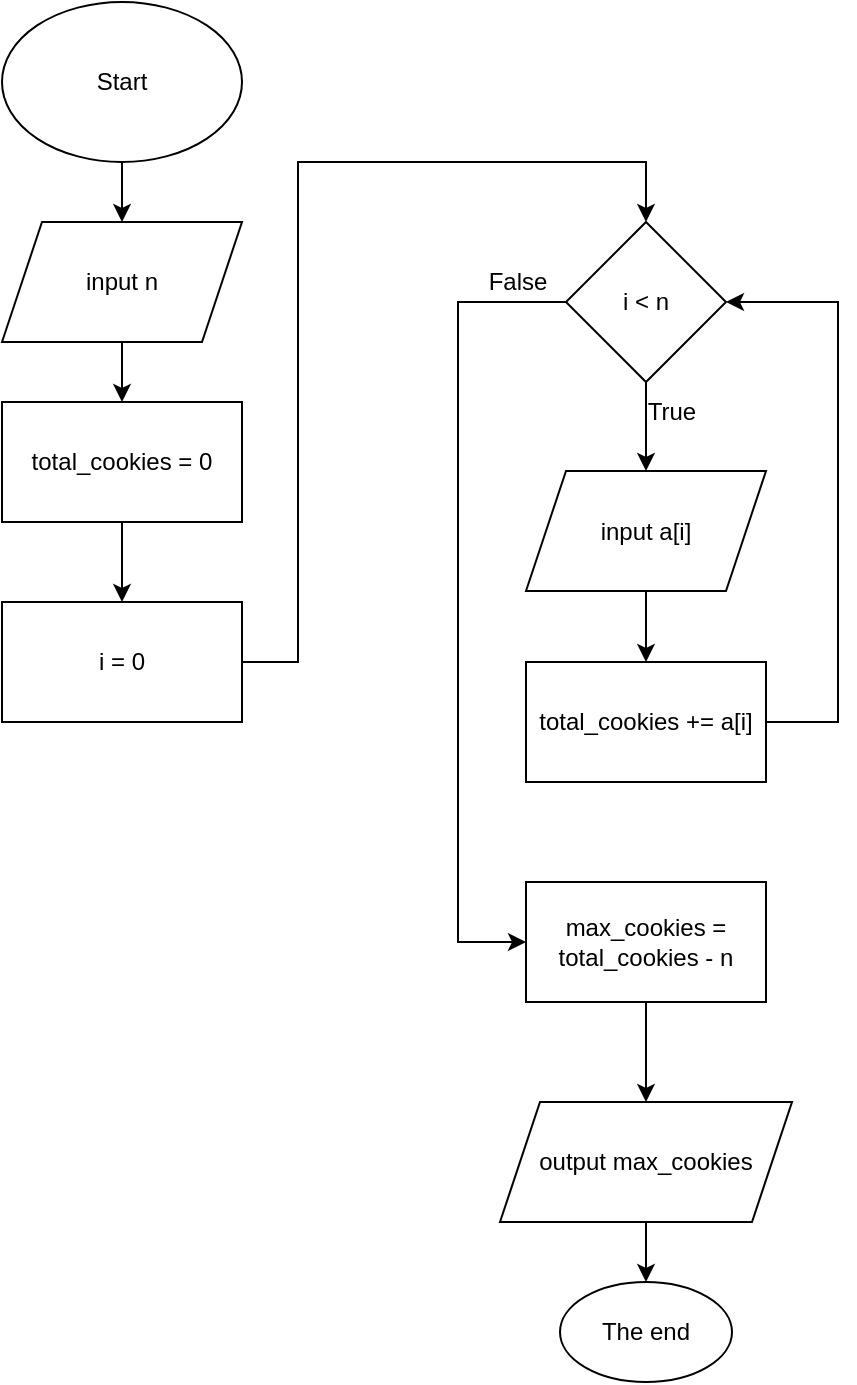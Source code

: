 <mxfile version="24.9.3">
  <diagram name="Сторінка-1" id="RgTyeSy3RNFfetDfNSu-">
    <mxGraphModel dx="787" dy="817" grid="1" gridSize="10" guides="1" tooltips="1" connect="1" arrows="1" fold="1" page="1" pageScale="1" pageWidth="827" pageHeight="1169" math="0" shadow="0">
      <root>
        <mxCell id="0" />
        <mxCell id="1" parent="0" />
        <mxCell id="35Yu4wGywBMJOQo0ZLuj-3" value="" style="edgeStyle=orthogonalEdgeStyle;rounded=0;orthogonalLoop=1;jettySize=auto;html=1;" edge="1" parent="1" source="35Yu4wGywBMJOQo0ZLuj-1" target="35Yu4wGywBMJOQo0ZLuj-2">
          <mxGeometry relative="1" as="geometry" />
        </mxCell>
        <mxCell id="35Yu4wGywBMJOQo0ZLuj-1" value="Start" style="ellipse;whiteSpace=wrap;html=1;" vertex="1" parent="1">
          <mxGeometry x="212" y="30" width="120" height="80" as="geometry" />
        </mxCell>
        <mxCell id="35Yu4wGywBMJOQo0ZLuj-5" value="" style="edgeStyle=orthogonalEdgeStyle;rounded=0;orthogonalLoop=1;jettySize=auto;html=1;" edge="1" parent="1" source="35Yu4wGywBMJOQo0ZLuj-2" target="35Yu4wGywBMJOQo0ZLuj-4">
          <mxGeometry relative="1" as="geometry" />
        </mxCell>
        <mxCell id="35Yu4wGywBMJOQo0ZLuj-2" value="input n" style="shape=parallelogram;perimeter=parallelogramPerimeter;whiteSpace=wrap;html=1;fixedSize=1;" vertex="1" parent="1">
          <mxGeometry x="212" y="140" width="120" height="60" as="geometry" />
        </mxCell>
        <mxCell id="35Yu4wGywBMJOQo0ZLuj-7" value="" style="edgeStyle=orthogonalEdgeStyle;rounded=0;orthogonalLoop=1;jettySize=auto;html=1;" edge="1" parent="1" source="35Yu4wGywBMJOQo0ZLuj-4" target="35Yu4wGywBMJOQo0ZLuj-6">
          <mxGeometry relative="1" as="geometry" />
        </mxCell>
        <mxCell id="35Yu4wGywBMJOQo0ZLuj-4" value="total_cookies = 0" style="whiteSpace=wrap;html=1;" vertex="1" parent="1">
          <mxGeometry x="212" y="230" width="120" height="60" as="geometry" />
        </mxCell>
        <mxCell id="35Yu4wGywBMJOQo0ZLuj-9" value="" style="edgeStyle=orthogonalEdgeStyle;rounded=0;orthogonalLoop=1;jettySize=auto;html=1;" edge="1" parent="1" source="35Yu4wGywBMJOQo0ZLuj-6" target="35Yu4wGywBMJOQo0ZLuj-8">
          <mxGeometry relative="1" as="geometry">
            <Array as="points">
              <mxPoint x="360" y="360" />
              <mxPoint x="360" y="110" />
              <mxPoint x="534" y="110" />
            </Array>
          </mxGeometry>
        </mxCell>
        <mxCell id="35Yu4wGywBMJOQo0ZLuj-6" value="i = 0" style="whiteSpace=wrap;html=1;" vertex="1" parent="1">
          <mxGeometry x="212" y="330" width="120" height="60" as="geometry" />
        </mxCell>
        <mxCell id="35Yu4wGywBMJOQo0ZLuj-11" value="" style="edgeStyle=orthogonalEdgeStyle;rounded=0;orthogonalLoop=1;jettySize=auto;html=1;" edge="1" parent="1" source="35Yu4wGywBMJOQo0ZLuj-8" target="35Yu4wGywBMJOQo0ZLuj-10">
          <mxGeometry relative="1" as="geometry" />
        </mxCell>
        <mxCell id="35Yu4wGywBMJOQo0ZLuj-18" style="edgeStyle=orthogonalEdgeStyle;rounded=0;orthogonalLoop=1;jettySize=auto;html=1;entryX=0;entryY=0.5;entryDx=0;entryDy=0;" edge="1" parent="1" source="35Yu4wGywBMJOQo0ZLuj-8" target="35Yu4wGywBMJOQo0ZLuj-15">
          <mxGeometry relative="1" as="geometry">
            <Array as="points">
              <mxPoint x="440" y="180" />
              <mxPoint x="440" y="500" />
            </Array>
          </mxGeometry>
        </mxCell>
        <mxCell id="35Yu4wGywBMJOQo0ZLuj-8" value="i &amp;lt; n" style="rhombus;whiteSpace=wrap;html=1;" vertex="1" parent="1">
          <mxGeometry x="494" y="140" width="80" height="80" as="geometry" />
        </mxCell>
        <mxCell id="35Yu4wGywBMJOQo0ZLuj-13" value="" style="edgeStyle=orthogonalEdgeStyle;rounded=0;orthogonalLoop=1;jettySize=auto;html=1;" edge="1" parent="1" source="35Yu4wGywBMJOQo0ZLuj-10" target="35Yu4wGywBMJOQo0ZLuj-12">
          <mxGeometry relative="1" as="geometry" />
        </mxCell>
        <mxCell id="35Yu4wGywBMJOQo0ZLuj-10" value="input a[i]" style="shape=parallelogram;perimeter=parallelogramPerimeter;whiteSpace=wrap;html=1;fixedSize=1;" vertex="1" parent="1">
          <mxGeometry x="474" y="264.5" width="120" height="60" as="geometry" />
        </mxCell>
        <mxCell id="35Yu4wGywBMJOQo0ZLuj-14" style="edgeStyle=orthogonalEdgeStyle;rounded=0;orthogonalLoop=1;jettySize=auto;html=1;entryX=1;entryY=0.5;entryDx=0;entryDy=0;" edge="1" parent="1" source="35Yu4wGywBMJOQo0ZLuj-12" target="35Yu4wGywBMJOQo0ZLuj-8">
          <mxGeometry relative="1" as="geometry">
            <Array as="points">
              <mxPoint x="630" y="390" />
              <mxPoint x="630" y="180" />
            </Array>
          </mxGeometry>
        </mxCell>
        <mxCell id="35Yu4wGywBMJOQo0ZLuj-12" value="total_cookies += a[i]" style="whiteSpace=wrap;html=1;" vertex="1" parent="1">
          <mxGeometry x="474" y="360" width="120" height="60" as="geometry" />
        </mxCell>
        <mxCell id="35Yu4wGywBMJOQo0ZLuj-17" value="" style="edgeStyle=orthogonalEdgeStyle;rounded=0;orthogonalLoop=1;jettySize=auto;html=1;" edge="1" parent="1" source="35Yu4wGywBMJOQo0ZLuj-15" target="35Yu4wGywBMJOQo0ZLuj-16">
          <mxGeometry relative="1" as="geometry" />
        </mxCell>
        <mxCell id="35Yu4wGywBMJOQo0ZLuj-15" value="max_cookies = total_cookies - n" style="rounded=0;whiteSpace=wrap;html=1;" vertex="1" parent="1">
          <mxGeometry x="474" y="470" width="120" height="60" as="geometry" />
        </mxCell>
        <mxCell id="35Yu4wGywBMJOQo0ZLuj-20" value="" style="edgeStyle=orthogonalEdgeStyle;rounded=0;orthogonalLoop=1;jettySize=auto;html=1;" edge="1" parent="1" source="35Yu4wGywBMJOQo0ZLuj-16" target="35Yu4wGywBMJOQo0ZLuj-19">
          <mxGeometry relative="1" as="geometry" />
        </mxCell>
        <mxCell id="35Yu4wGywBMJOQo0ZLuj-16" value="output max_cookies" style="shape=parallelogram;perimeter=parallelogramPerimeter;whiteSpace=wrap;html=1;fixedSize=1;rounded=0;" vertex="1" parent="1">
          <mxGeometry x="461" y="580" width="146" height="60" as="geometry" />
        </mxCell>
        <mxCell id="35Yu4wGywBMJOQo0ZLuj-19" value="The end" style="ellipse;whiteSpace=wrap;html=1;rounded=0;" vertex="1" parent="1">
          <mxGeometry x="491" y="670" width="86" height="50" as="geometry" />
        </mxCell>
        <mxCell id="35Yu4wGywBMJOQo0ZLuj-21" value="True" style="text;html=1;align=center;verticalAlign=middle;whiteSpace=wrap;rounded=0;" vertex="1" parent="1">
          <mxGeometry x="517" y="220" width="60" height="30" as="geometry" />
        </mxCell>
        <mxCell id="35Yu4wGywBMJOQo0ZLuj-22" value="False" style="text;html=1;align=center;verticalAlign=middle;whiteSpace=wrap;rounded=0;" vertex="1" parent="1">
          <mxGeometry x="440" y="155" width="60" height="30" as="geometry" />
        </mxCell>
      </root>
    </mxGraphModel>
  </diagram>
</mxfile>
